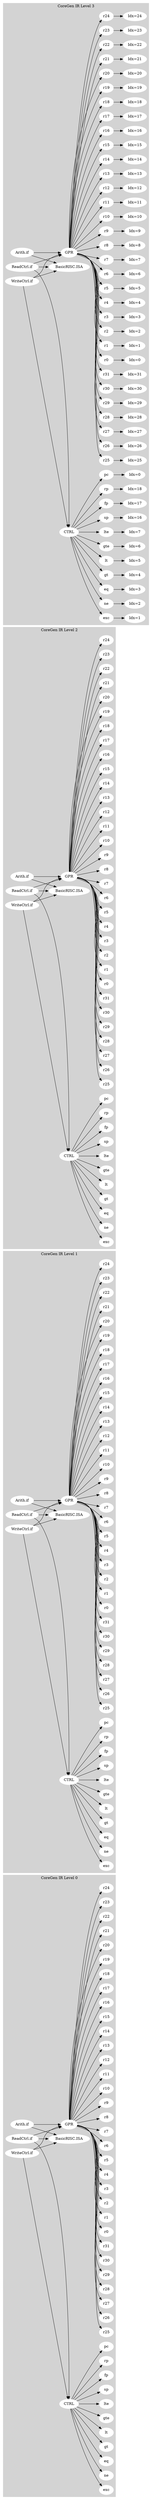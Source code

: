 #
# CoreGenBackend IR in DAG form
#
# Generate graph using " dot  -Tpng thisfile > thisfile.png"
#


digraph {
 rankdir=LR;
subgraph cluster_Level0 {
label="CoreGen IR Level 0";
style=filled;
color=lightgrey;
node [style=filled,color=white];
node00;
node00 [label="Arith.if"];
node00-> node046;
node00-> node048;
node01;
node01 [label="ReadCtrl.if"];
node01-> node046;
node01-> node047;
node01-> node048;
node02;
node02 [label="WriteCtrl.if"];
node02-> node046;
node02-> node047;
node02-> node048;
node03;
node03 [label="r0"];
node04;
node04 [label="r1"];
node05;
node05 [label="r2"];
node06;
node06 [label="r3"];
node07;
node07 [label="r4"];
node08;
node08 [label="r5"];
node09;
node09 [label="r6"];
node010;
node010 [label="r7"];
node011;
node011 [label="r8"];
node012;
node012 [label="r9"];
node013;
node013 [label="r10"];
node014;
node014 [label="r11"];
node015;
node015 [label="r12"];
node016;
node016 [label="r13"];
node017;
node017 [label="r14"];
node018;
node018 [label="r15"];
node019;
node019 [label="r16"];
node020;
node020 [label="r17"];
node021;
node021 [label="r18"];
node022;
node022 [label="r19"];
node023;
node023 [label="r20"];
node024;
node024 [label="r21"];
node025;
node025 [label="r22"];
node026;
node026 [label="r23"];
node027;
node027 [label="r24"];
node028;
node028 [label="r25"];
node029;
node029 [label="r26"];
node030;
node030 [label="r27"];
node031;
node031 [label="r28"];
node032;
node032 [label="r29"];
node033;
node033 [label="r30"];
node034;
node034 [label="r31"];
node035;
node035 [label="pc"];
node036;
node036 [label="exc"];
node037;
node037 [label="ne"];
node038;
node038 [label="eq"];
node039;
node039 [label="gt"];
node040;
node040 [label="lt"];
node041;
node041 [label="gte"];
node042;
node042 [label="lte"];
node043;
node043 [label="sp"];
node044;
node044 [label="fp"];
node045;
node045 [label="rp"];
node046;
node046 [label="GPR"];
node046-> node03;
node046-> node04;
node046-> node05;
node046-> node06;
node046-> node07;
node046-> node08;
node046-> node09;
node046-> node010;
node046-> node011;
node046-> node012;
node046-> node013;
node046-> node014;
node046-> node015;
node046-> node016;
node046-> node017;
node046-> node018;
node046-> node019;
node046-> node020;
node046-> node021;
node046-> node022;
node046-> node023;
node046-> node024;
node046-> node025;
node046-> node026;
node046-> node027;
node046-> node028;
node046-> node029;
node046-> node030;
node046-> node031;
node046-> node032;
node046-> node033;
node046-> node034;
node047;
node047 [label="CTRL"];
node047-> node035;
node047-> node036;
node047-> node037;
node047-> node038;
node047-> node039;
node047-> node040;
node047-> node041;
node047-> node042;
node047-> node043;
node047-> node044;
node047-> node045;
node048;
node048 [label="BasicRISC.ISA"];
}
subgraph cluster_Level1 {
label="CoreGen IR Level 1";
style=filled;
color=lightgrey;
node [style=filled,color=white];
node10;
node10 [label="Arith.if"];
node10-> node146;
node10-> node148;
node11;
node11 [label="ReadCtrl.if"];
node11-> node146;
node11-> node147;
node11-> node148;
node12;
node12 [label="WriteCtrl.if"];
node12-> node146;
node12-> node147;
node12-> node148;
node13;
node13 [label="r0"];
node14;
node14 [label="r1"];
node15;
node15 [label="r2"];
node16;
node16 [label="r3"];
node17;
node17 [label="r4"];
node18;
node18 [label="r5"];
node19;
node19 [label="r6"];
node110;
node110 [label="r7"];
node111;
node111 [label="r8"];
node112;
node112 [label="r9"];
node113;
node113 [label="r10"];
node114;
node114 [label="r11"];
node115;
node115 [label="r12"];
node116;
node116 [label="r13"];
node117;
node117 [label="r14"];
node118;
node118 [label="r15"];
node119;
node119 [label="r16"];
node120;
node120 [label="r17"];
node121;
node121 [label="r18"];
node122;
node122 [label="r19"];
node123;
node123 [label="r20"];
node124;
node124 [label="r21"];
node125;
node125 [label="r22"];
node126;
node126 [label="r23"];
node127;
node127 [label="r24"];
node128;
node128 [label="r25"];
node129;
node129 [label="r26"];
node130;
node130 [label="r27"];
node131;
node131 [label="r28"];
node132;
node132 [label="r29"];
node133;
node133 [label="r30"];
node134;
node134 [label="r31"];
node135;
node135 [label="pc"];
node136;
node136 [label="exc"];
node137;
node137 [label="ne"];
node138;
node138 [label="eq"];
node139;
node139 [label="gt"];
node140;
node140 [label="lt"];
node141;
node141 [label="gte"];
node142;
node142 [label="lte"];
node143;
node143 [label="sp"];
node144;
node144 [label="fp"];
node145;
node145 [label="rp"];
node146;
node146 [label="GPR"];
node146-> node13;
node146-> node14;
node146-> node15;
node146-> node16;
node146-> node17;
node146-> node18;
node146-> node19;
node146-> node110;
node146-> node111;
node146-> node112;
node146-> node113;
node146-> node114;
node146-> node115;
node146-> node116;
node146-> node117;
node146-> node118;
node146-> node119;
node146-> node120;
node146-> node121;
node146-> node122;
node146-> node123;
node146-> node124;
node146-> node125;
node146-> node126;
node146-> node127;
node146-> node128;
node146-> node129;
node146-> node130;
node146-> node131;
node146-> node132;
node146-> node133;
node146-> node134;
node147;
node147 [label="CTRL"];
node147-> node135;
node147-> node136;
node147-> node137;
node147-> node138;
node147-> node139;
node147-> node140;
node147-> node141;
node147-> node142;
node147-> node143;
node147-> node144;
node147-> node145;
node148;
node148 [label="BasicRISC.ISA"];
}
subgraph cluster_Level2 {
label="CoreGen IR Level 2";
style=filled;
color=lightgrey;
node [style=filled,color=white];
node20;
node20 [label="Arith.if"];
node20-> node246;
node20-> node248;
node21;
node21 [label="ReadCtrl.if"];
node21-> node246;
node21-> node247;
node21-> node248;
node22;
node22 [label="WriteCtrl.if"];
node22-> node246;
node22-> node247;
node22-> node248;
node23;
node23 [label="r0"];
node24;
node24 [label="r1"];
node25;
node25 [label="r2"];
node26;
node26 [label="r3"];
node27;
node27 [label="r4"];
node28;
node28 [label="r5"];
node29;
node29 [label="r6"];
node210;
node210 [label="r7"];
node211;
node211 [label="r8"];
node212;
node212 [label="r9"];
node213;
node213 [label="r10"];
node214;
node214 [label="r11"];
node215;
node215 [label="r12"];
node216;
node216 [label="r13"];
node217;
node217 [label="r14"];
node218;
node218 [label="r15"];
node219;
node219 [label="r16"];
node220;
node220 [label="r17"];
node221;
node221 [label="r18"];
node222;
node222 [label="r19"];
node223;
node223 [label="r20"];
node224;
node224 [label="r21"];
node225;
node225 [label="r22"];
node226;
node226 [label="r23"];
node227;
node227 [label="r24"];
node228;
node228 [label="r25"];
node229;
node229 [label="r26"];
node230;
node230 [label="r27"];
node231;
node231 [label="r28"];
node232;
node232 [label="r29"];
node233;
node233 [label="r30"];
node234;
node234 [label="r31"];
node235;
node235 [label="pc"];
node236;
node236 [label="exc"];
node237;
node237 [label="ne"];
node238;
node238 [label="eq"];
node239;
node239 [label="gt"];
node240;
node240 [label="lt"];
node241;
node241 [label="gte"];
node242;
node242 [label="lte"];
node243;
node243 [label="sp"];
node244;
node244 [label="fp"];
node245;
node245 [label="rp"];
node246;
node246 [label="GPR"];
node246-> node23;
node246-> node24;
node246-> node25;
node246-> node26;
node246-> node27;
node246-> node28;
node246-> node29;
node246-> node210;
node246-> node211;
node246-> node212;
node246-> node213;
node246-> node214;
node246-> node215;
node246-> node216;
node246-> node217;
node246-> node218;
node246-> node219;
node246-> node220;
node246-> node221;
node246-> node222;
node246-> node223;
node246-> node224;
node246-> node225;
node246-> node226;
node246-> node227;
node246-> node228;
node246-> node229;
node246-> node230;
node246-> node231;
node246-> node232;
node246-> node233;
node246-> node234;
node247;
node247 [label="CTRL"];
node247-> node235;
node247-> node236;
node247-> node237;
node247-> node238;
node247-> node239;
node247-> node240;
node247-> node241;
node247-> node242;
node247-> node243;
node247-> node244;
node247-> node245;
node248;
node248 [label="BasicRISC.ISA"];
}
subgraph cluster_Level3 {
label="CoreGen IR Level 3";
style=filled;
color=lightgrey;
node [style=filled,color=white];
node30;
node30 [label="Arith.if"];
node30-> node346;
node30-> node348;
node31;
node31 [label="ReadCtrl.if"];
node31-> node346;
node31-> node347;
node31-> node348;
node32;
node32 [label="WriteCtrl.if"];
node32-> node346;
node32-> node347;
node32-> node348;
node33;
node33 [label="r0"];
node33Idx;
node33Idx [label="Idx=0"];
node33-> node33Idx;
node34;
node34 [label="r1"];
node34Idx;
node34Idx [label="Idx=1"];
node34-> node34Idx;
node35;
node35 [label="r2"];
node35Idx;
node35Idx [label="Idx=2"];
node35-> node35Idx;
node36;
node36 [label="r3"];
node36Idx;
node36Idx [label="Idx=3"];
node36-> node36Idx;
node37;
node37 [label="r4"];
node37Idx;
node37Idx [label="Idx=4"];
node37-> node37Idx;
node38;
node38 [label="r5"];
node38Idx;
node38Idx [label="Idx=5"];
node38-> node38Idx;
node39;
node39 [label="r6"];
node39Idx;
node39Idx [label="Idx=6"];
node39-> node39Idx;
node310;
node310 [label="r7"];
node310Idx;
node310Idx [label="Idx=7"];
node310-> node310Idx;
node311;
node311 [label="r8"];
node311Idx;
node311Idx [label="Idx=8"];
node311-> node311Idx;
node312;
node312 [label="r9"];
node312Idx;
node312Idx [label="Idx=9"];
node312-> node312Idx;
node313;
node313 [label="r10"];
node313Idx;
node313Idx [label="Idx=10"];
node313-> node313Idx;
node314;
node314 [label="r11"];
node314Idx;
node314Idx [label="Idx=11"];
node314-> node314Idx;
node315;
node315 [label="r12"];
node315Idx;
node315Idx [label="Idx=12"];
node315-> node315Idx;
node316;
node316 [label="r13"];
node316Idx;
node316Idx [label="Idx=13"];
node316-> node316Idx;
node317;
node317 [label="r14"];
node317Idx;
node317Idx [label="Idx=14"];
node317-> node317Idx;
node318;
node318 [label="r15"];
node318Idx;
node318Idx [label="Idx=15"];
node318-> node318Idx;
node319;
node319 [label="r16"];
node319Idx;
node319Idx [label="Idx=16"];
node319-> node319Idx;
node320;
node320 [label="r17"];
node320Idx;
node320Idx [label="Idx=17"];
node320-> node320Idx;
node321;
node321 [label="r18"];
node321Idx;
node321Idx [label="Idx=18"];
node321-> node321Idx;
node322;
node322 [label="r19"];
node322Idx;
node322Idx [label="Idx=19"];
node322-> node322Idx;
node323;
node323 [label="r20"];
node323Idx;
node323Idx [label="Idx=20"];
node323-> node323Idx;
node324;
node324 [label="r21"];
node324Idx;
node324Idx [label="Idx=21"];
node324-> node324Idx;
node325;
node325 [label="r22"];
node325Idx;
node325Idx [label="Idx=22"];
node325-> node325Idx;
node326;
node326 [label="r23"];
node326Idx;
node326Idx [label="Idx=23"];
node326-> node326Idx;
node327;
node327 [label="r24"];
node327Idx;
node327Idx [label="Idx=24"];
node327-> node327Idx;
node328;
node328 [label="r25"];
node328Idx;
node328Idx [label="Idx=25"];
node328-> node328Idx;
node329;
node329 [label="r26"];
node329Idx;
node329Idx [label="Idx=26"];
node329-> node329Idx;
node330;
node330 [label="r27"];
node330Idx;
node330Idx [label="Idx=27"];
node330-> node330Idx;
node331;
node331 [label="r28"];
node331Idx;
node331Idx [label="Idx=28"];
node331-> node331Idx;
node332;
node332 [label="r29"];
node332Idx;
node332Idx [label="Idx=29"];
node332-> node332Idx;
node333;
node333 [label="r30"];
node333Idx;
node333Idx [label="Idx=30"];
node333-> node333Idx;
node334;
node334 [label="r31"];
node334Idx;
node334Idx [label="Idx=31"];
node334-> node334Idx;
node335;
node335 [label="pc"];
node335Idx;
node335Idx [label="Idx=0"];
node335-> node335Idx;
node336;
node336 [label="exc"];
node336Idx;
node336Idx [label="Idx=1"];
node336-> node336Idx;
node337;
node337 [label="ne"];
node337Idx;
node337Idx [label="Idx=2"];
node337-> node337Idx;
node338;
node338 [label="eq"];
node338Idx;
node338Idx [label="Idx=3"];
node338-> node338Idx;
node339;
node339 [label="gt"];
node339Idx;
node339Idx [label="Idx=4"];
node339-> node339Idx;
node340;
node340 [label="lt"];
node340Idx;
node340Idx [label="Idx=5"];
node340-> node340Idx;
node341;
node341 [label="gte"];
node341Idx;
node341Idx [label="Idx=6"];
node341-> node341Idx;
node342;
node342 [label="lte"];
node342Idx;
node342Idx [label="Idx=7"];
node342-> node342Idx;
node343;
node343 [label="sp"];
node343Idx;
node343Idx [label="Idx=16"];
node343-> node343Idx;
node344;
node344 [label="fp"];
node344Idx;
node344Idx [label="Idx=17"];
node344-> node344Idx;
node345;
node345 [label="rp"];
node345Idx;
node345Idx [label="Idx=18"];
node345-> node345Idx;
node346;
node346 [label="GPR"];
node346-> node33;
node346-> node34;
node346-> node35;
node346-> node36;
node346-> node37;
node346-> node38;
node346-> node39;
node346-> node310;
node346-> node311;
node346-> node312;
node346-> node313;
node346-> node314;
node346-> node315;
node346-> node316;
node346-> node317;
node346-> node318;
node346-> node319;
node346-> node320;
node346-> node321;
node346-> node322;
node346-> node323;
node346-> node324;
node346-> node325;
node346-> node326;
node346-> node327;
node346-> node328;
node346-> node329;
node346-> node330;
node346-> node331;
node346-> node332;
node346-> node333;
node346-> node334;
node347;
node347 [label="CTRL"];
node347-> node335;
node347-> node336;
node347-> node337;
node347-> node338;
node347-> node339;
node347-> node340;
node347-> node341;
node347-> node342;
node347-> node343;
node347-> node344;
node347-> node345;
node348;
node348 [label="BasicRISC.ISA"];
}
}
